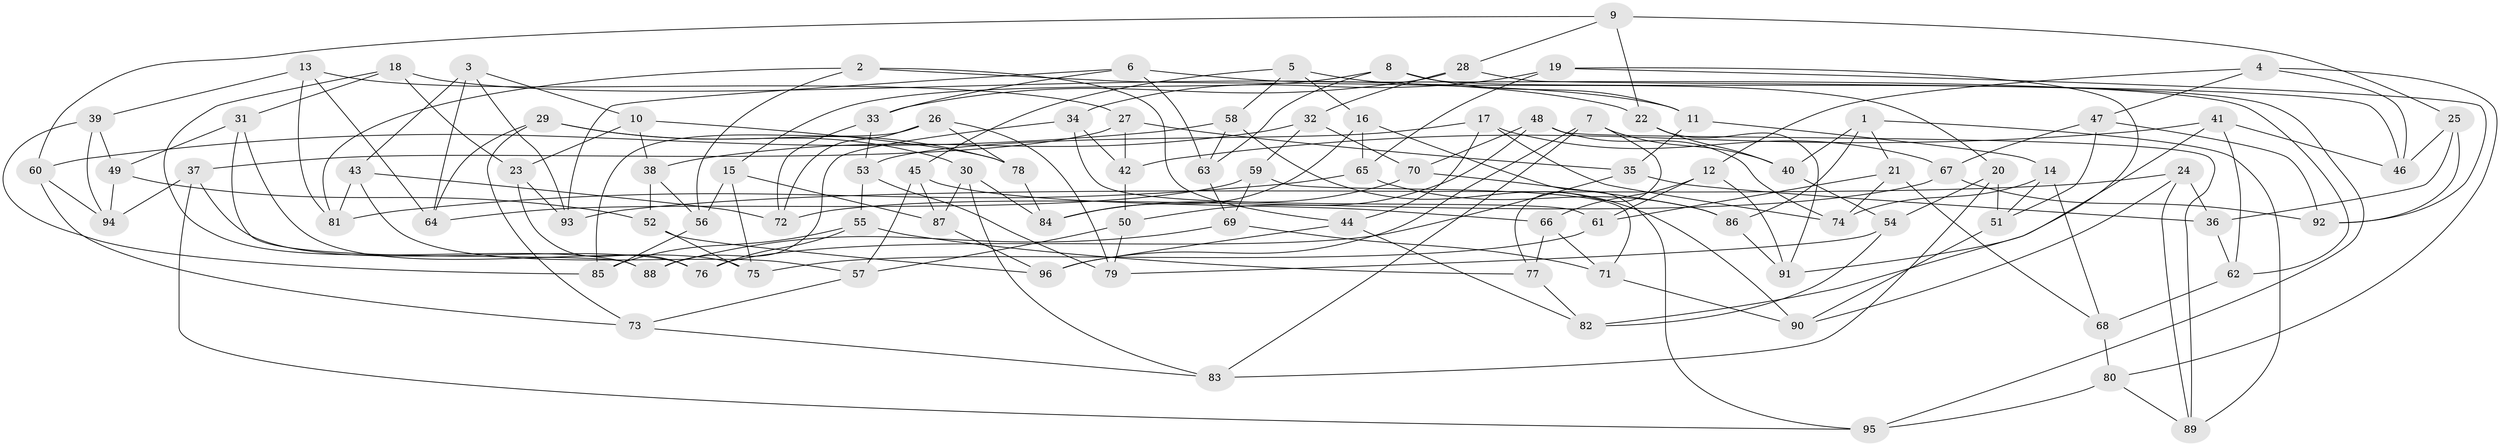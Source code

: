 // Generated by graph-tools (version 1.1) at 2025/26/03/09/25 03:26:56]
// undirected, 96 vertices, 192 edges
graph export_dot {
graph [start="1"]
  node [color=gray90,style=filled];
  1;
  2;
  3;
  4;
  5;
  6;
  7;
  8;
  9;
  10;
  11;
  12;
  13;
  14;
  15;
  16;
  17;
  18;
  19;
  20;
  21;
  22;
  23;
  24;
  25;
  26;
  27;
  28;
  29;
  30;
  31;
  32;
  33;
  34;
  35;
  36;
  37;
  38;
  39;
  40;
  41;
  42;
  43;
  44;
  45;
  46;
  47;
  48;
  49;
  50;
  51;
  52;
  53;
  54;
  55;
  56;
  57;
  58;
  59;
  60;
  61;
  62;
  63;
  64;
  65;
  66;
  67;
  68;
  69;
  70;
  71;
  72;
  73;
  74;
  75;
  76;
  77;
  78;
  79;
  80;
  81;
  82;
  83;
  84;
  85;
  86;
  87;
  88;
  89;
  90;
  91;
  92;
  93;
  94;
  95;
  96;
  1 -- 40;
  1 -- 86;
  1 -- 21;
  1 -- 89;
  2 -- 44;
  2 -- 56;
  2 -- 81;
  2 -- 11;
  3 -- 43;
  3 -- 93;
  3 -- 10;
  3 -- 64;
  4 -- 46;
  4 -- 80;
  4 -- 12;
  4 -- 47;
  5 -- 45;
  5 -- 16;
  5 -- 58;
  5 -- 20;
  6 -- 62;
  6 -- 33;
  6 -- 63;
  6 -- 93;
  7 -- 96;
  7 -- 77;
  7 -- 40;
  7 -- 83;
  8 -- 15;
  8 -- 95;
  8 -- 63;
  8 -- 11;
  9 -- 28;
  9 -- 25;
  9 -- 60;
  9 -- 22;
  10 -- 78;
  10 -- 23;
  10 -- 38;
  11 -- 14;
  11 -- 35;
  12 -- 61;
  12 -- 66;
  12 -- 91;
  13 -- 39;
  13 -- 81;
  13 -- 27;
  13 -- 64;
  14 -- 68;
  14 -- 51;
  14 -- 74;
  15 -- 75;
  15 -- 56;
  15 -- 87;
  16 -- 95;
  16 -- 84;
  16 -- 65;
  17 -- 44;
  17 -- 53;
  17 -- 74;
  17 -- 67;
  18 -- 22;
  18 -- 31;
  18 -- 88;
  18 -- 23;
  19 -- 92;
  19 -- 65;
  19 -- 82;
  19 -- 34;
  20 -- 51;
  20 -- 83;
  20 -- 54;
  21 -- 68;
  21 -- 61;
  21 -- 74;
  22 -- 91;
  22 -- 40;
  23 -- 76;
  23 -- 93;
  24 -- 36;
  24 -- 90;
  24 -- 93;
  24 -- 89;
  25 -- 36;
  25 -- 46;
  25 -- 92;
  26 -- 79;
  26 -- 72;
  26 -- 85;
  26 -- 78;
  27 -- 37;
  27 -- 35;
  27 -- 42;
  28 -- 32;
  28 -- 33;
  28 -- 46;
  29 -- 73;
  29 -- 78;
  29 -- 30;
  29 -- 64;
  30 -- 83;
  30 -- 84;
  30 -- 87;
  31 -- 88;
  31 -- 75;
  31 -- 49;
  32 -- 38;
  32 -- 70;
  32 -- 59;
  33 -- 53;
  33 -- 72;
  34 -- 61;
  34 -- 42;
  34 -- 88;
  35 -- 76;
  35 -- 36;
  36 -- 62;
  37 -- 76;
  37 -- 95;
  37 -- 94;
  38 -- 56;
  38 -- 52;
  39 -- 94;
  39 -- 49;
  39 -- 85;
  40 -- 54;
  41 -- 62;
  41 -- 46;
  41 -- 42;
  41 -- 91;
  42 -- 50;
  43 -- 57;
  43 -- 81;
  43 -- 72;
  44 -- 82;
  44 -- 96;
  45 -- 57;
  45 -- 87;
  45 -- 66;
  47 -- 51;
  47 -- 92;
  47 -- 67;
  48 -- 50;
  48 -- 89;
  48 -- 70;
  48 -- 74;
  49 -- 52;
  49 -- 94;
  50 -- 57;
  50 -- 79;
  51 -- 90;
  52 -- 75;
  52 -- 96;
  53 -- 79;
  53 -- 55;
  54 -- 79;
  54 -- 82;
  55 -- 77;
  55 -- 85;
  55 -- 76;
  56 -- 85;
  57 -- 73;
  58 -- 63;
  58 -- 90;
  58 -- 60;
  59 -- 71;
  59 -- 64;
  59 -- 69;
  60 -- 73;
  60 -- 94;
  61 -- 75;
  62 -- 68;
  63 -- 69;
  65 -- 81;
  65 -- 86;
  66 -- 77;
  66 -- 71;
  67 -- 92;
  67 -- 72;
  68 -- 80;
  69 -- 88;
  69 -- 71;
  70 -- 84;
  70 -- 86;
  71 -- 90;
  73 -- 83;
  77 -- 82;
  78 -- 84;
  80 -- 95;
  80 -- 89;
  86 -- 91;
  87 -- 96;
}
